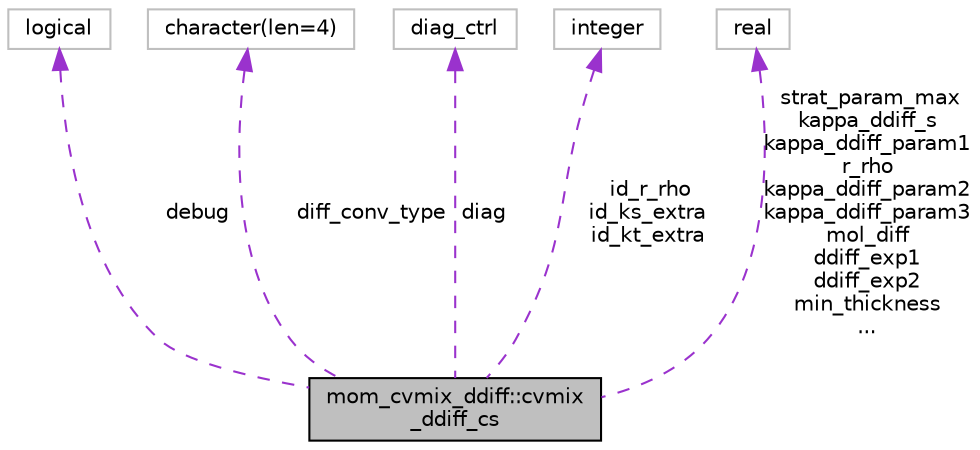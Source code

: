 digraph "mom_cvmix_ddiff::cvmix_ddiff_cs"
{
 // INTERACTIVE_SVG=YES
 // LATEX_PDF_SIZE
  edge [fontname="Helvetica",fontsize="10",labelfontname="Helvetica",labelfontsize="10"];
  node [fontname="Helvetica",fontsize="10",shape=record];
  Node1 [label="mom_cvmix_ddiff::cvmix\l_ddiff_cs",height=0.2,width=0.4,color="black", fillcolor="grey75", style="filled", fontcolor="black",tooltip="Control structure including parameters for CVMix double diffusion."];
  Node2 -> Node1 [dir="back",color="darkorchid3",fontsize="10",style="dashed",label=" debug" ,fontname="Helvetica"];
  Node2 [label="logical",height=0.2,width=0.4,color="grey75", fillcolor="white", style="filled",tooltip=" "];
  Node3 -> Node1 [dir="back",color="darkorchid3",fontsize="10",style="dashed",label=" diff_conv_type" ,fontname="Helvetica"];
  Node3 [label="character(len=4)",height=0.2,width=0.4,color="grey75", fillcolor="white", style="filled",tooltip=" "];
  Node4 -> Node1 [dir="back",color="darkorchid3",fontsize="10",style="dashed",label=" diag" ,fontname="Helvetica"];
  Node4 [label="diag_ctrl",height=0.2,width=0.4,color="grey75", fillcolor="white", style="filled",tooltip=" "];
  Node5 -> Node1 [dir="back",color="darkorchid3",fontsize="10",style="dashed",label=" id_r_rho\nid_ks_extra\nid_kt_extra" ,fontname="Helvetica"];
  Node5 [label="integer",height=0.2,width=0.4,color="grey75", fillcolor="white", style="filled",tooltip=" "];
  Node6 -> Node1 [dir="back",color="darkorchid3",fontsize="10",style="dashed",label=" strat_param_max\nkappa_ddiff_s\nkappa_ddiff_param1\nr_rho\nkappa_ddiff_param2\nkappa_ddiff_param3\nmol_diff\nddiff_exp1\nddiff_exp2\nmin_thickness\n..." ,fontname="Helvetica"];
  Node6 [label="real",height=0.2,width=0.4,color="grey75", fillcolor="white", style="filled",tooltip=" "];
}
